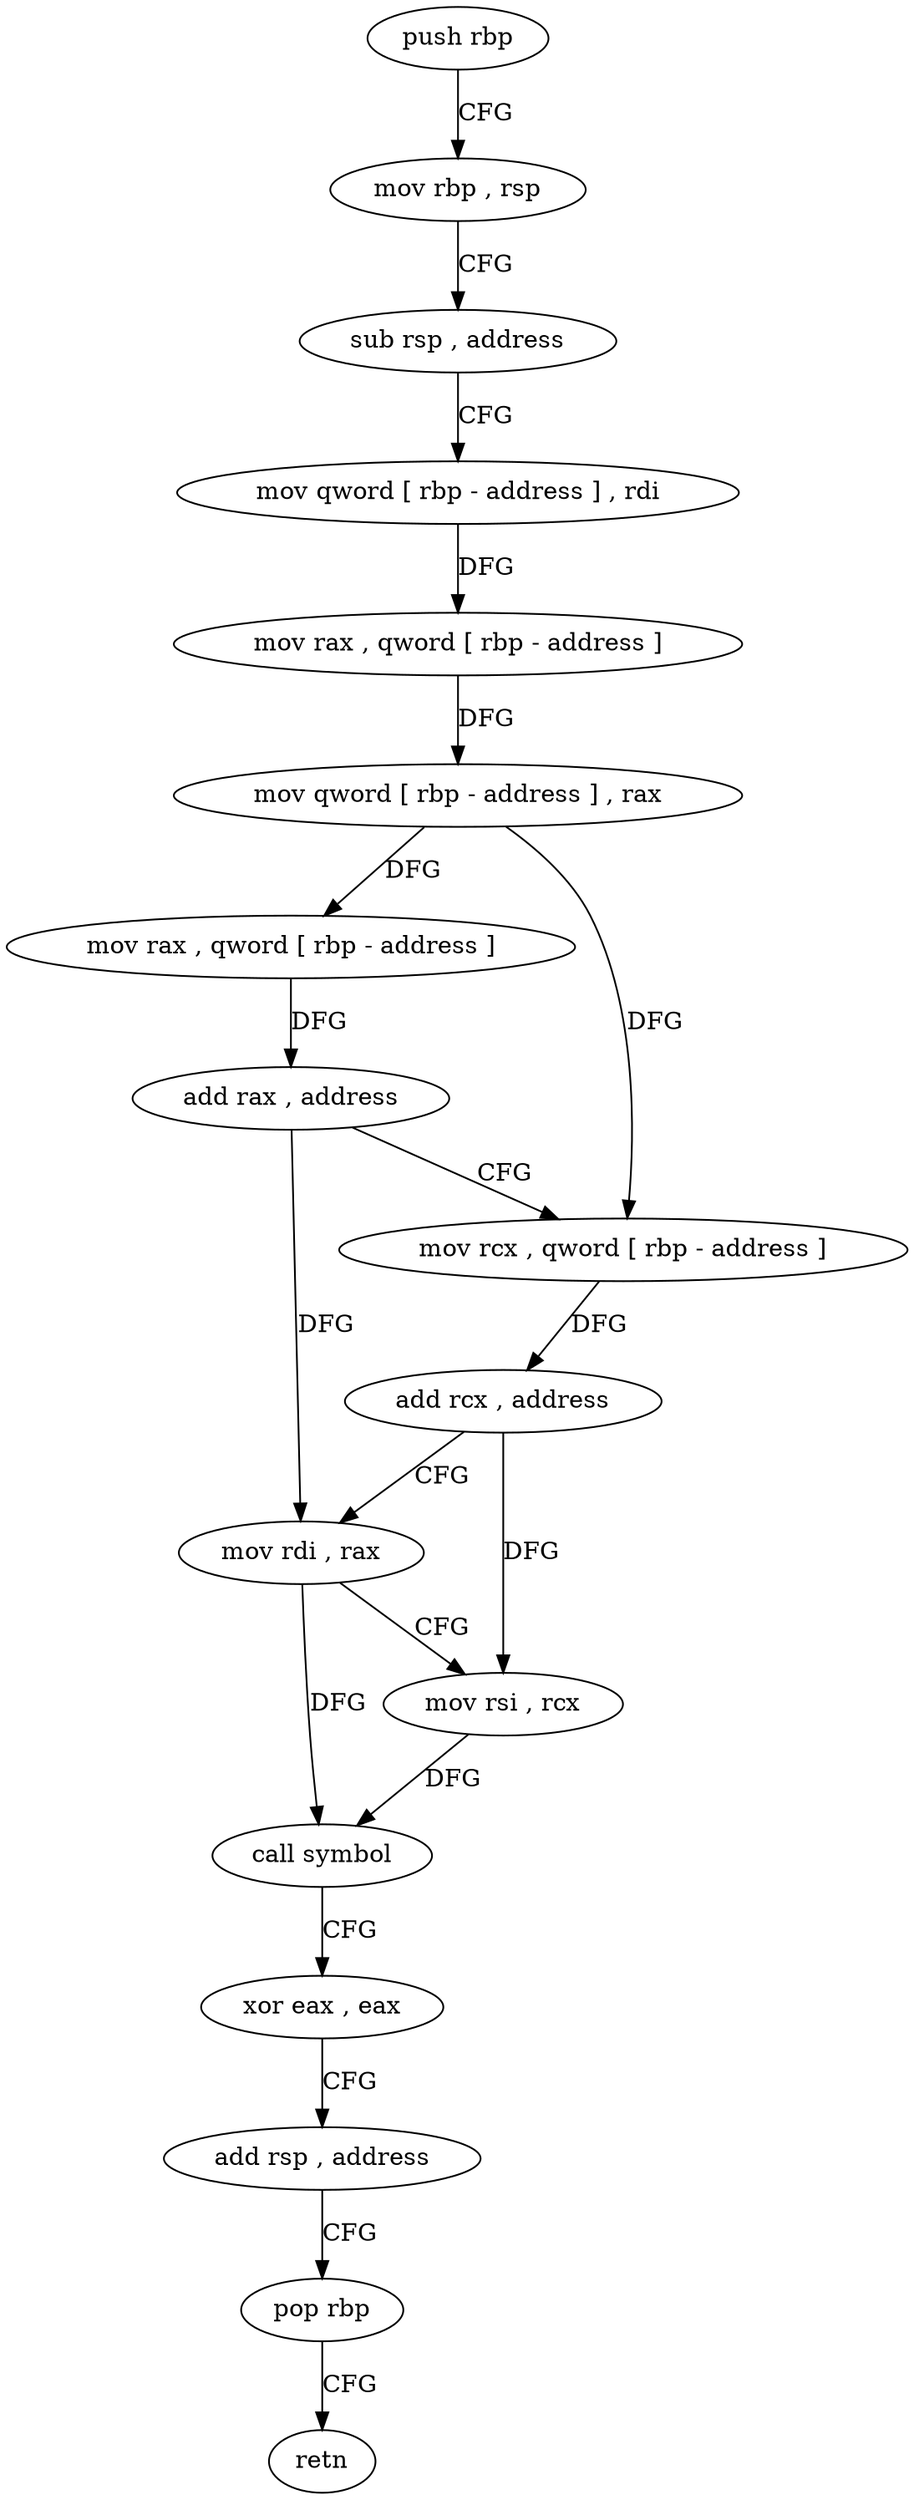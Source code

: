 digraph "func" {
"4249648" [label = "push rbp" ]
"4249649" [label = "mov rbp , rsp" ]
"4249652" [label = "sub rsp , address" ]
"4249656" [label = "mov qword [ rbp - address ] , rdi" ]
"4249660" [label = "mov rax , qword [ rbp - address ]" ]
"4249664" [label = "mov qword [ rbp - address ] , rax" ]
"4249668" [label = "mov rax , qword [ rbp - address ]" ]
"4249672" [label = "add rax , address" ]
"4249678" [label = "mov rcx , qword [ rbp - address ]" ]
"4249682" [label = "add rcx , address" ]
"4249689" [label = "mov rdi , rax" ]
"4249692" [label = "mov rsi , rcx" ]
"4249695" [label = "call symbol" ]
"4249700" [label = "xor eax , eax" ]
"4249702" [label = "add rsp , address" ]
"4249706" [label = "pop rbp" ]
"4249707" [label = "retn" ]
"4249648" -> "4249649" [ label = "CFG" ]
"4249649" -> "4249652" [ label = "CFG" ]
"4249652" -> "4249656" [ label = "CFG" ]
"4249656" -> "4249660" [ label = "DFG" ]
"4249660" -> "4249664" [ label = "DFG" ]
"4249664" -> "4249668" [ label = "DFG" ]
"4249664" -> "4249678" [ label = "DFG" ]
"4249668" -> "4249672" [ label = "DFG" ]
"4249672" -> "4249678" [ label = "CFG" ]
"4249672" -> "4249689" [ label = "DFG" ]
"4249678" -> "4249682" [ label = "DFG" ]
"4249682" -> "4249689" [ label = "CFG" ]
"4249682" -> "4249692" [ label = "DFG" ]
"4249689" -> "4249692" [ label = "CFG" ]
"4249689" -> "4249695" [ label = "DFG" ]
"4249692" -> "4249695" [ label = "DFG" ]
"4249695" -> "4249700" [ label = "CFG" ]
"4249700" -> "4249702" [ label = "CFG" ]
"4249702" -> "4249706" [ label = "CFG" ]
"4249706" -> "4249707" [ label = "CFG" ]
}
